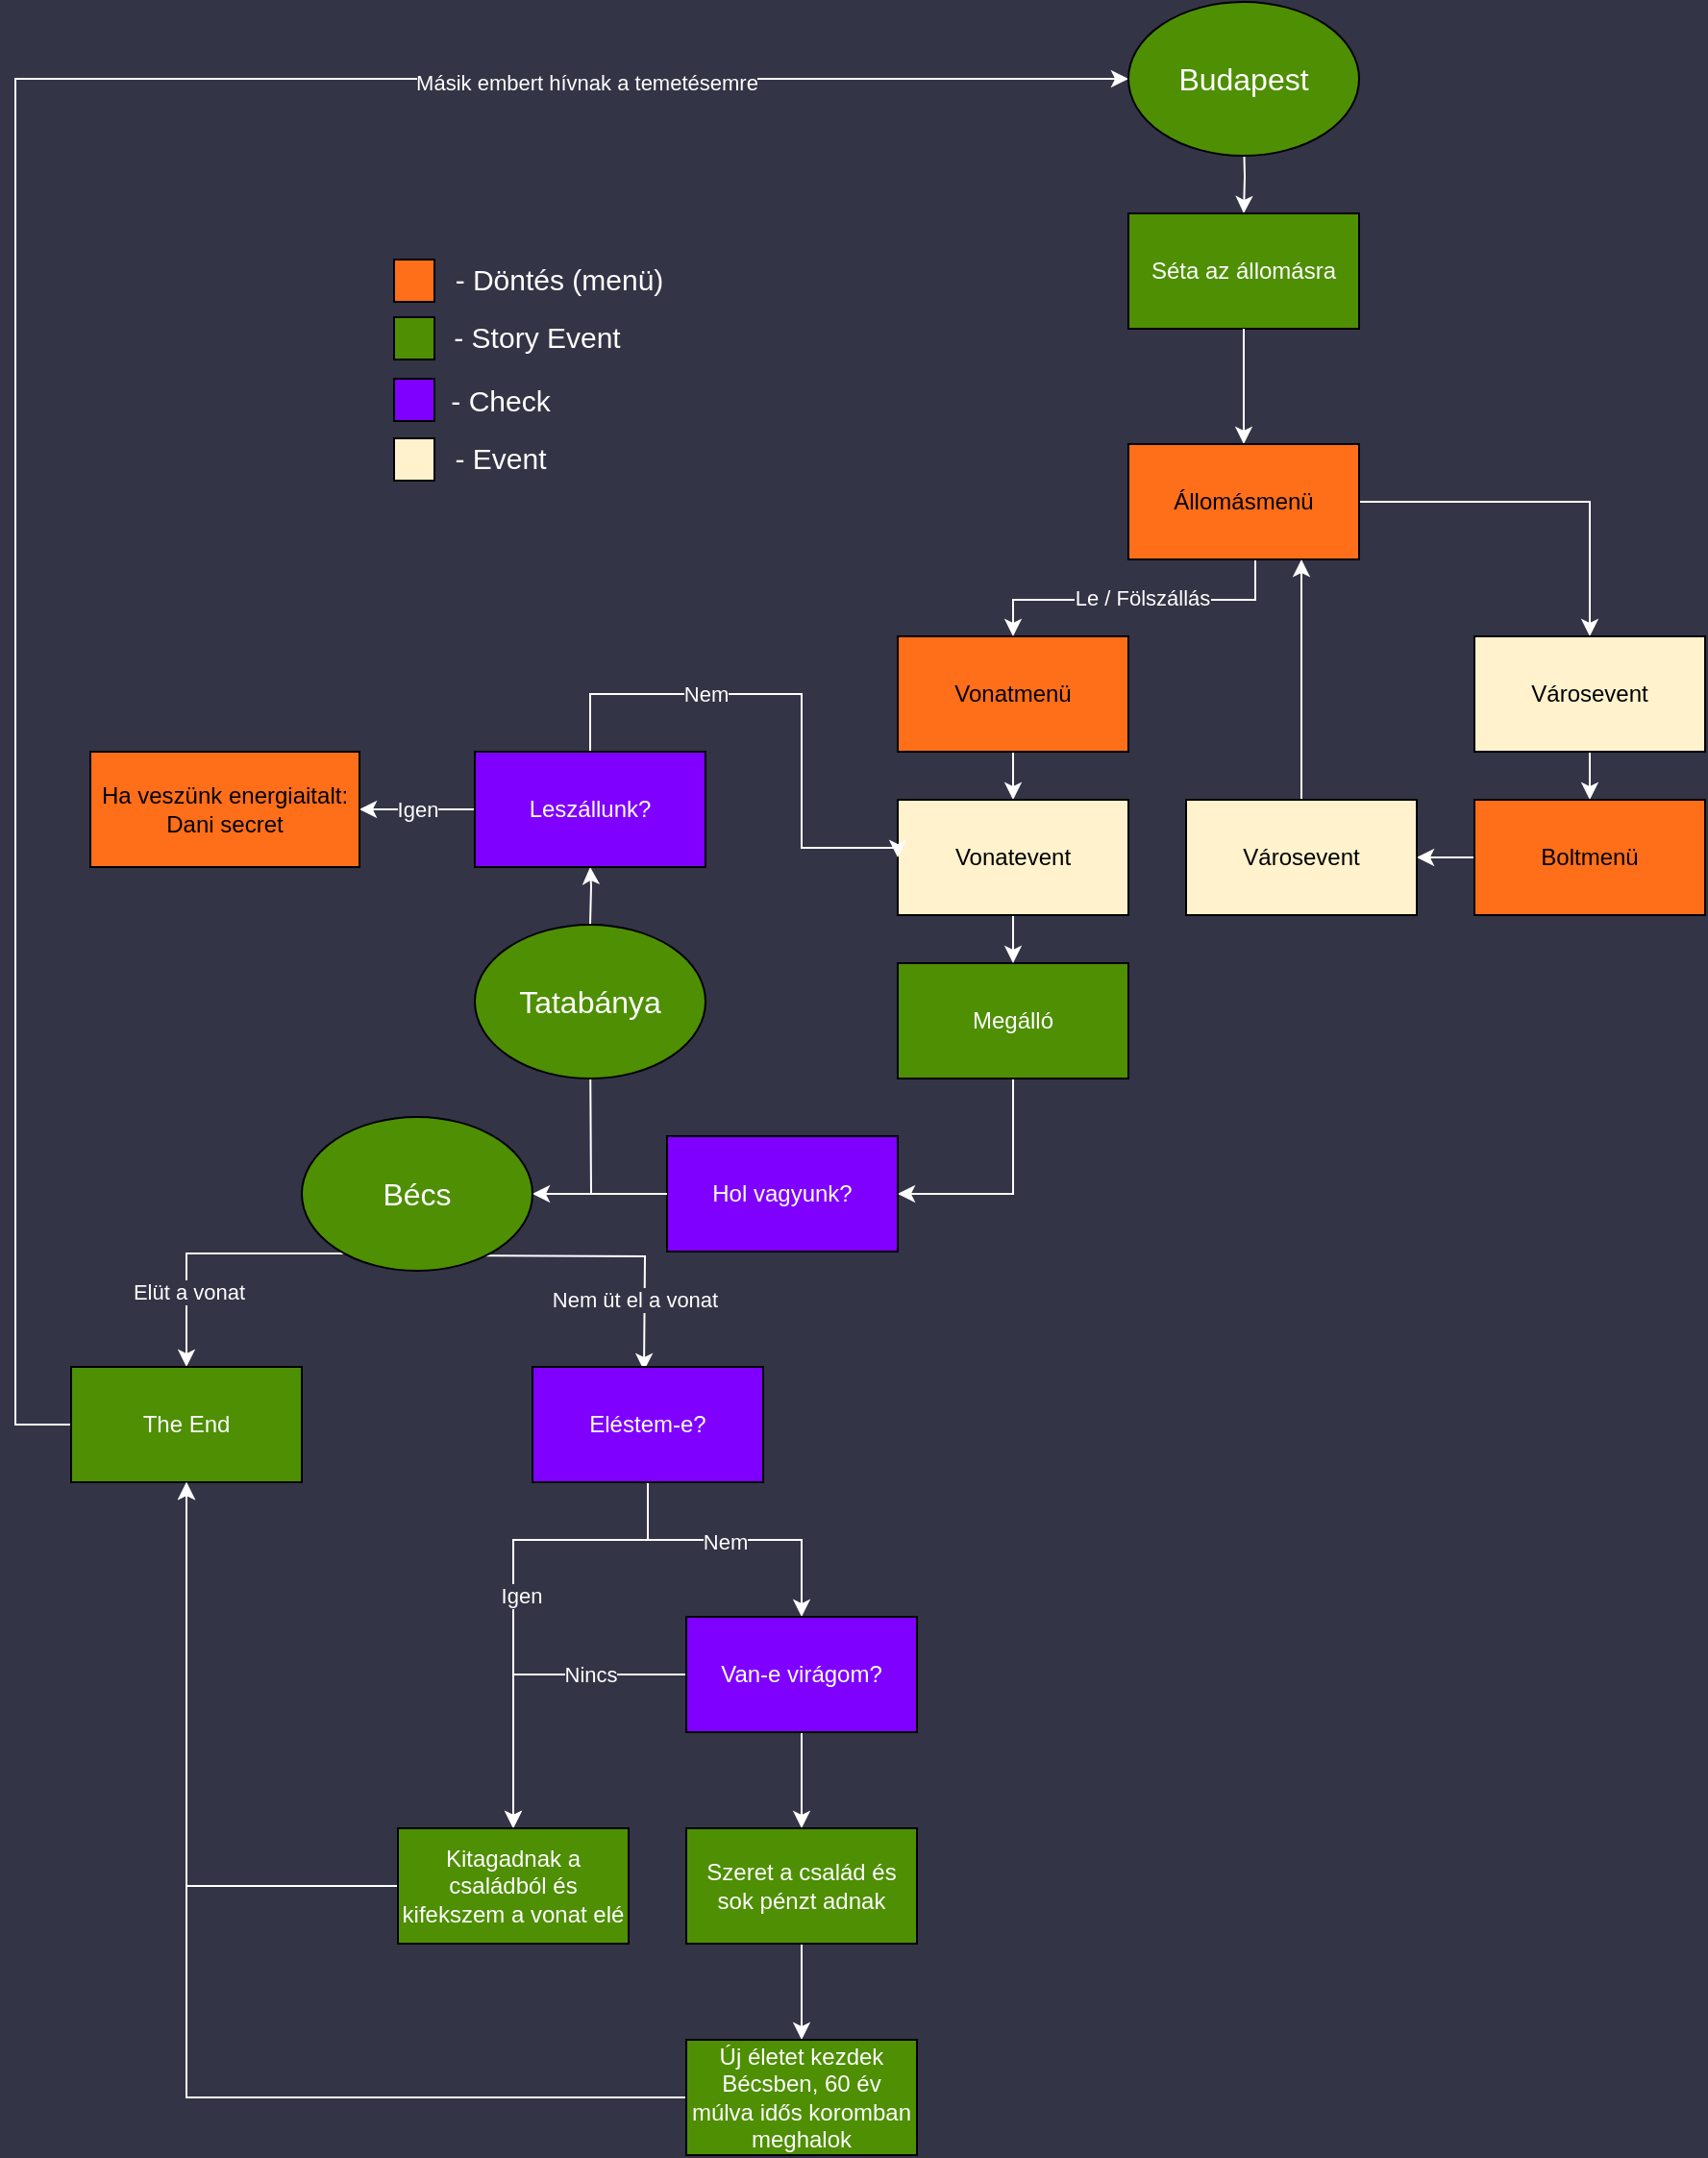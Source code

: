<mxfile version="22.0.8" type="device">
  <diagram name="1 oldal" id="HCi74r8AC1qW8FaivY9Q">
    <mxGraphModel dx="1420" dy="744" grid="0" gridSize="10" guides="1" tooltips="1" connect="1" arrows="1" fold="1" page="1" pageScale="1" pageWidth="10000" pageHeight="10000" background="#343447" math="0" shadow="0">
      <root>
        <mxCell id="0" />
        <mxCell id="1" parent="0" />
        <mxCell id="BgKfAN9wwZw_LsV1WhNB-7" style="edgeStyle=orthogonalEdgeStyle;rounded=0;orthogonalLoop=1;jettySize=auto;html=1;exitX=0.5;exitY=1;exitDx=0;exitDy=0;entryX=0.5;entryY=0;entryDx=0;entryDy=0;strokeColor=#FFFFFF;fontStyle=0" parent="1" target="BgKfAN9wwZw_LsV1WhNB-6" edge="1">
          <mxGeometry relative="1" as="geometry">
            <mxPoint x="700" y="230" as="sourcePoint" />
          </mxGeometry>
        </mxCell>
        <mxCell id="BgKfAN9wwZw_LsV1WhNB-6" value="Séta az állomásra" style="rounded=0;whiteSpace=wrap;html=1;fillColor=#4E8F04;fontColor=#FFFFFF;fontStyle=0" parent="1" vertex="1">
          <mxGeometry x="640" y="270" width="120" height="60" as="geometry" />
        </mxCell>
        <mxCell id="BgKfAN9wwZw_LsV1WhNB-30" style="edgeStyle=orthogonalEdgeStyle;rounded=0;orthogonalLoop=1;jettySize=auto;html=1;exitX=0.5;exitY=1;exitDx=0;exitDy=0;entryX=0.5;entryY=0;entryDx=0;entryDy=0;strokeColor=#FFFFFF;fontStyle=0" parent="1" source="BgKfAN9wwZw_LsV1WhNB-6" target="BgKfAN9wwZw_LsV1WhNB-29" edge="1">
          <mxGeometry relative="1" as="geometry">
            <mxPoint x="835" y="410" as="sourcePoint" />
          </mxGeometry>
        </mxCell>
        <mxCell id="XL5i5x2tit-ejIarr1dZ-8" value="" style="edgeStyle=orthogonalEdgeStyle;rounded=0;orthogonalLoop=1;jettySize=auto;html=1;strokeColor=#FFFFFF;fontStyle=0" parent="1" source="BgKfAN9wwZw_LsV1WhNB-18" target="XL5i5x2tit-ejIarr1dZ-7" edge="1">
          <mxGeometry relative="1" as="geometry" />
        </mxCell>
        <mxCell id="BgKfAN9wwZw_LsV1WhNB-18" value="Vonatmenü" style="rounded=0;whiteSpace=wrap;html=1;fillColor=#FF6E19;fontStyle=0" parent="1" vertex="1">
          <mxGeometry x="520" y="490" width="120" height="60" as="geometry" />
        </mxCell>
        <mxCell id="XL5i5x2tit-ejIarr1dZ-36" style="edgeStyle=orthogonalEdgeStyle;rounded=0;orthogonalLoop=1;jettySize=auto;html=1;entryX=1;entryY=0.5;entryDx=0;entryDy=0;strokeColor=#FFFFFF;fontStyle=0" parent="1" source="BgKfAN9wwZw_LsV1WhNB-20" target="XL5i5x2tit-ejIarr1dZ-16" edge="1">
          <mxGeometry relative="1" as="geometry" />
        </mxCell>
        <mxCell id="BgKfAN9wwZw_LsV1WhNB-20" value="Megálló" style="rounded=0;whiteSpace=wrap;html=1;fillColor=#4E8F04;fontColor=#FFFFFF;fontStyle=0" parent="1" vertex="1">
          <mxGeometry x="520" y="660" width="120" height="60" as="geometry" />
        </mxCell>
        <mxCell id="XL5i5x2tit-ejIarr1dZ-14" style="edgeStyle=orthogonalEdgeStyle;rounded=0;orthogonalLoop=1;jettySize=auto;html=1;entryX=0.5;entryY=0;entryDx=0;entryDy=0;strokeColor=#FFFFFF;exitX=0.511;exitY=0.992;exitDx=0;exitDy=0;exitPerimeter=0;fontStyle=0" parent="1" source="BgKfAN9wwZw_LsV1WhNB-29" target="BgKfAN9wwZw_LsV1WhNB-18" edge="1">
          <mxGeometry relative="1" as="geometry">
            <mxPoint x="701" y="467" as="sourcePoint" />
            <Array as="points">
              <mxPoint x="701" y="448" />
              <mxPoint x="702" y="448" />
              <mxPoint x="702" y="450" />
              <mxPoint x="706" y="450" />
              <mxPoint x="706" y="471" />
              <mxPoint x="580" y="471" />
            </Array>
          </mxGeometry>
        </mxCell>
        <mxCell id="XL5i5x2tit-ejIarr1dZ-56" value="Le / Fölszállás" style="edgeLabel;html=1;align=center;verticalAlign=middle;resizable=0;points=[];labelBackgroundColor=#343447;fontColor=#FFFFFF;fontStyle=0" parent="XL5i5x2tit-ejIarr1dZ-14" vertex="1" connectable="0">
          <mxGeometry x="0.013" y="-1" relative="1" as="geometry">
            <mxPoint as="offset" />
          </mxGeometry>
        </mxCell>
        <mxCell id="XL5i5x2tit-ejIarr1dZ-21" style="edgeStyle=orthogonalEdgeStyle;rounded=0;orthogonalLoop=1;jettySize=auto;html=1;entryX=0.5;entryY=0;entryDx=0;entryDy=0;exitX=1;exitY=0.5;exitDx=0;exitDy=0;strokeColor=#FFFFFF;fontStyle=0" parent="1" source="BgKfAN9wwZw_LsV1WhNB-29" target="XL5i5x2tit-ejIarr1dZ-15" edge="1">
          <mxGeometry relative="1" as="geometry">
            <mxPoint x="810" y="420" as="sourcePoint" />
          </mxGeometry>
        </mxCell>
        <mxCell id="BgKfAN9wwZw_LsV1WhNB-29" value="Állomásmenü" style="rounded=0;whiteSpace=wrap;html=1;fillColor=#FF6E19;fontStyle=0" parent="1" vertex="1">
          <mxGeometry x="640" y="390" width="120" height="60" as="geometry" />
        </mxCell>
        <mxCell id="XL5i5x2tit-ejIarr1dZ-10" value="" style="edgeStyle=orthogonalEdgeStyle;rounded=0;orthogonalLoop=1;jettySize=auto;html=1;strokeColor=#FFFFFF;fontStyle=0" parent="1" source="XL5i5x2tit-ejIarr1dZ-7" target="BgKfAN9wwZw_LsV1WhNB-20" edge="1">
          <mxGeometry relative="1" as="geometry" />
        </mxCell>
        <mxCell id="XL5i5x2tit-ejIarr1dZ-7" value="Vonatevent" style="rounded=0;whiteSpace=wrap;html=1;fillColor=#FFF2CC;fontStyle=0" parent="1" vertex="1">
          <mxGeometry x="520" y="575" width="120" height="60" as="geometry" />
        </mxCell>
        <mxCell id="XL5i5x2tit-ejIarr1dZ-60" value="" style="edgeStyle=orthogonalEdgeStyle;rounded=0;orthogonalLoop=1;jettySize=auto;html=1;strokeColor=#FFFFFF;fontStyle=0" parent="1" source="XL5i5x2tit-ejIarr1dZ-15" target="XL5i5x2tit-ejIarr1dZ-17" edge="1">
          <mxGeometry relative="1" as="geometry" />
        </mxCell>
        <mxCell id="XL5i5x2tit-ejIarr1dZ-15" value="Városevent" style="rounded=0;whiteSpace=wrap;html=1;fillColor=#FFF2CC;fontStyle=0" parent="1" vertex="1">
          <mxGeometry x="820" y="490" width="120" height="60" as="geometry" />
        </mxCell>
        <mxCell id="XL5i5x2tit-ejIarr1dZ-67" value="" style="edgeStyle=orthogonalEdgeStyle;rounded=0;orthogonalLoop=1;jettySize=auto;html=1;strokeColor=#FFFFFF;fontStyle=0" parent="1" source="XL5i5x2tit-ejIarr1dZ-16" edge="1">
          <mxGeometry relative="1" as="geometry">
            <mxPoint x="360" y="700" as="targetPoint" />
          </mxGeometry>
        </mxCell>
        <mxCell id="XL5i5x2tit-ejIarr1dZ-16" value="Hol vagyunk?" style="rounded=0;whiteSpace=wrap;html=1;fillColor=#7F00FF;fontColor=#FFFFFF;fontStyle=0" parent="1" vertex="1">
          <mxGeometry x="400" y="750" width="120" height="60" as="geometry" />
        </mxCell>
        <mxCell id="XL5i5x2tit-ejIarr1dZ-64" value="" style="edgeStyle=orthogonalEdgeStyle;rounded=0;orthogonalLoop=1;jettySize=auto;html=1;strokeColor=#FFFFFF;fontStyle=0" parent="1" source="XL5i5x2tit-ejIarr1dZ-17" target="XL5i5x2tit-ejIarr1dZ-63" edge="1">
          <mxGeometry relative="1" as="geometry" />
        </mxCell>
        <mxCell id="XL5i5x2tit-ejIarr1dZ-17" value="Boltmenü" style="rounded=0;whiteSpace=wrap;html=1;fillColor=#FF6E19;fontStyle=0" parent="1" vertex="1">
          <mxGeometry x="820" y="575" width="120" height="60" as="geometry" />
        </mxCell>
        <mxCell id="XL5i5x2tit-ejIarr1dZ-31" style="edgeStyle=orthogonalEdgeStyle;rounded=0;orthogonalLoop=1;jettySize=auto;html=1;entryX=0.5;entryY=0;entryDx=0;entryDy=0;strokeColor=#FFFFFF;fontStyle=0" parent="1" target="XL5i5x2tit-ejIarr1dZ-29" edge="1">
          <mxGeometry relative="1" as="geometry">
            <mxPoint x="270" y="810" as="sourcePoint" />
            <Array as="points">
              <mxPoint x="270" y="811" />
              <mxPoint x="150" y="811" />
            </Array>
          </mxGeometry>
        </mxCell>
        <mxCell id="XL5i5x2tit-ejIarr1dZ-33" value="Elüt a vonat" style="edgeLabel;html=1;align=center;verticalAlign=middle;resizable=0;points=[];fontColor=#FFFFFF;labelBackgroundColor=#343447;fontStyle=0" parent="XL5i5x2tit-ejIarr1dZ-31" vertex="1" connectable="0">
          <mxGeometry x="-0.067" y="1" relative="1" as="geometry">
            <mxPoint x="-36" y="19" as="offset" />
          </mxGeometry>
        </mxCell>
        <mxCell id="XL5i5x2tit-ejIarr1dZ-37" style="edgeStyle=orthogonalEdgeStyle;rounded=0;orthogonalLoop=1;jettySize=auto;html=1;strokeColor=#FFFFFF;fontStyle=0" parent="1" edge="1">
          <mxGeometry relative="1" as="geometry">
            <mxPoint x="268" y="812" as="sourcePoint" />
            <mxPoint x="388" y="872" as="targetPoint" />
          </mxGeometry>
        </mxCell>
        <mxCell id="XL5i5x2tit-ejIarr1dZ-38" value="Nem üt el a vonat" style="edgeLabel;html=1;align=center;verticalAlign=middle;resizable=0;points=[];fontColor=#FFFFFF;labelBackgroundColor=#343447;fontStyle=0" parent="XL5i5x2tit-ejIarr1dZ-37" vertex="1" connectable="0">
          <mxGeometry x="-0.056" y="-2" relative="1" as="geometry">
            <mxPoint x="30" y="20" as="offset" />
          </mxGeometry>
        </mxCell>
        <mxCell id="XL5i5x2tit-ejIarr1dZ-27" value="" style="endArrow=classic;html=1;rounded=0;exitX=0;exitY=0.5;exitDx=0;exitDy=0;entryX=1;entryY=0.5;entryDx=0;entryDy=0;strokeColor=#FFFFFF;fontStyle=0" parent="1" source="XL5i5x2tit-ejIarr1dZ-16" edge="1">
          <mxGeometry relative="1" as="geometry">
            <mxPoint x="810" y="810" as="sourcePoint" />
            <mxPoint x="330" y="780" as="targetPoint" />
          </mxGeometry>
        </mxCell>
        <mxCell id="XL5i5x2tit-ejIarr1dZ-34" style="edgeStyle=orthogonalEdgeStyle;rounded=0;orthogonalLoop=1;jettySize=auto;html=1;entryX=0;entryY=0.5;entryDx=0;entryDy=0;strokeColor=#FFFFFF;fontStyle=0" parent="1" source="XL5i5x2tit-ejIarr1dZ-29" edge="1">
          <mxGeometry relative="1" as="geometry">
            <mxPoint x="640" y="200" as="targetPoint" />
            <Array as="points">
              <mxPoint x="61" y="900" />
              <mxPoint x="61" y="200" />
            </Array>
          </mxGeometry>
        </mxCell>
        <mxCell id="XL5i5x2tit-ejIarr1dZ-35" value="Másik embert hívnak a temetésemre" style="edgeLabel;html=1;align=center;verticalAlign=middle;resizable=0;points=[];fontColor=#FFFFFF;labelBackgroundColor=#343447;fontStyle=0" parent="XL5i5x2tit-ejIarr1dZ-34" vertex="1" connectable="0">
          <mxGeometry x="0.569" y="-2" relative="1" as="geometry">
            <mxPoint as="offset" />
          </mxGeometry>
        </mxCell>
        <mxCell id="XL5i5x2tit-ejIarr1dZ-29" value="The End" style="rounded=0;whiteSpace=wrap;html=1;fillColor=#4E8F04;fontColor=#FFFFFF;fontStyle=0" parent="1" vertex="1">
          <mxGeometry x="90" y="870" width="120" height="60" as="geometry" />
        </mxCell>
        <mxCell id="XL5i5x2tit-ejIarr1dZ-39" style="edgeStyle=orthogonalEdgeStyle;rounded=0;orthogonalLoop=1;jettySize=auto;html=1;entryX=0.5;entryY=0;entryDx=0;entryDy=0;strokeColor=#FFFFFF;fontStyle=0" parent="1" source="XL5i5x2tit-ejIarr1dZ-30" target="XL5i5x2tit-ejIarr1dZ-45" edge="1">
          <mxGeometry relative="1" as="geometry">
            <mxPoint x="320" y="1000" as="targetPoint" />
            <Array as="points">
              <mxPoint x="390" y="960" />
              <mxPoint x="320" y="960" />
            </Array>
          </mxGeometry>
        </mxCell>
        <mxCell id="XL5i5x2tit-ejIarr1dZ-43" value="Igen" style="edgeLabel;html=1;align=center;verticalAlign=middle;resizable=0;points=[];fontColor=#FFFFFF;labelBackgroundColor=#343447;fontStyle=0" parent="XL5i5x2tit-ejIarr1dZ-39" vertex="1" connectable="0">
          <mxGeometry x="0.029" y="4" relative="1" as="geometry">
            <mxPoint as="offset" />
          </mxGeometry>
        </mxCell>
        <mxCell id="XL5i5x2tit-ejIarr1dZ-40" style="edgeStyle=orthogonalEdgeStyle;rounded=0;orthogonalLoop=1;jettySize=auto;html=1;entryX=0.5;entryY=0;entryDx=0;entryDy=0;strokeColor=#FFFFFF;fontStyle=0" parent="1" source="XL5i5x2tit-ejIarr1dZ-30" target="XL5i5x2tit-ejIarr1dZ-42" edge="1">
          <mxGeometry relative="1" as="geometry">
            <mxPoint x="450" y="1000" as="targetPoint" />
            <Array as="points">
              <mxPoint x="390" y="960" />
              <mxPoint x="470" y="960" />
            </Array>
          </mxGeometry>
        </mxCell>
        <mxCell id="XL5i5x2tit-ejIarr1dZ-44" value="Nem" style="edgeLabel;html=1;align=center;verticalAlign=middle;resizable=0;points=[];fontColor=#FFFFFF;labelBackgroundColor=#343447;fontStyle=0" parent="XL5i5x2tit-ejIarr1dZ-40" vertex="1" connectable="0">
          <mxGeometry x="-0.067" y="-1" relative="1" as="geometry">
            <mxPoint as="offset" />
          </mxGeometry>
        </mxCell>
        <mxCell id="XL5i5x2tit-ejIarr1dZ-30" value="Eléstem-e?" style="rounded=0;whiteSpace=wrap;html=1;fillColor=#7F00FF;fontColor=#FFFFFF;fontStyle=0" parent="1" vertex="1">
          <mxGeometry x="330" y="870" width="120" height="60" as="geometry" />
        </mxCell>
        <mxCell id="XL5i5x2tit-ejIarr1dZ-47" value="" style="edgeStyle=orthogonalEdgeStyle;rounded=0;orthogonalLoop=1;jettySize=auto;html=1;strokeColor=#FFFFFF;fontStyle=0" parent="1" source="XL5i5x2tit-ejIarr1dZ-42" target="XL5i5x2tit-ejIarr1dZ-46" edge="1">
          <mxGeometry relative="1" as="geometry" />
        </mxCell>
        <mxCell id="XL5i5x2tit-ejIarr1dZ-48" style="edgeStyle=orthogonalEdgeStyle;rounded=0;orthogonalLoop=1;jettySize=auto;html=1;entryX=0.5;entryY=0;entryDx=0;entryDy=0;strokeColor=#FFFFFF;fontStyle=0" parent="1" source="XL5i5x2tit-ejIarr1dZ-42" target="XL5i5x2tit-ejIarr1dZ-45" edge="1">
          <mxGeometry relative="1" as="geometry">
            <mxPoint x="320" y="1085" as="targetPoint" />
            <Array as="points">
              <mxPoint x="320" y="1030" />
            </Array>
          </mxGeometry>
        </mxCell>
        <mxCell id="XL5i5x2tit-ejIarr1dZ-49" value="Nincs" style="edgeLabel;html=1;align=center;verticalAlign=middle;resizable=0;points=[];fontColor=#FFFFFF;labelBackgroundColor=#343447;fontStyle=0" parent="XL5i5x2tit-ejIarr1dZ-48" vertex="1" connectable="0">
          <mxGeometry x="0.188" y="1" relative="1" as="geometry">
            <mxPoint x="39" y="-11" as="offset" />
          </mxGeometry>
        </mxCell>
        <mxCell id="XL5i5x2tit-ejIarr1dZ-42" value="Van-e virágom?" style="rounded=0;whiteSpace=wrap;html=1;fillColor=#7F00FF;fontColor=#FFFFFF;fontStyle=0" parent="1" vertex="1">
          <mxGeometry x="410" y="1000" width="120" height="60" as="geometry" />
        </mxCell>
        <mxCell id="XL5i5x2tit-ejIarr1dZ-50" style="edgeStyle=orthogonalEdgeStyle;rounded=0;orthogonalLoop=1;jettySize=auto;html=1;entryX=0.5;entryY=1;entryDx=0;entryDy=0;strokeColor=#FFFFFF;fontStyle=0" parent="1" source="XL5i5x2tit-ejIarr1dZ-45" target="XL5i5x2tit-ejIarr1dZ-29" edge="1">
          <mxGeometry relative="1" as="geometry" />
        </mxCell>
        <mxCell id="XL5i5x2tit-ejIarr1dZ-45" value="Kitagadnak a családból és kifekszem a vonat elé" style="rounded=0;whiteSpace=wrap;html=1;fillColor=#4E8F04;fontColor=#FFFFFF;fontStyle=0" parent="1" vertex="1">
          <mxGeometry x="260" y="1110" width="120" height="60" as="geometry" />
        </mxCell>
        <mxCell id="XL5i5x2tit-ejIarr1dZ-54" value="" style="edgeStyle=orthogonalEdgeStyle;rounded=0;orthogonalLoop=1;jettySize=auto;html=1;strokeColor=#FFFFFF;fontStyle=0" parent="1" source="XL5i5x2tit-ejIarr1dZ-46" target="XL5i5x2tit-ejIarr1dZ-53" edge="1">
          <mxGeometry relative="1" as="geometry" />
        </mxCell>
        <mxCell id="XL5i5x2tit-ejIarr1dZ-46" value="Szeret a család és sok pénzt adnak" style="rounded=0;whiteSpace=wrap;html=1;fillColor=#4E8F04;fontColor=#FFFFFF;fontStyle=0" parent="1" vertex="1">
          <mxGeometry x="410" y="1110" width="120" height="60" as="geometry" />
        </mxCell>
        <mxCell id="XL5i5x2tit-ejIarr1dZ-55" style="edgeStyle=orthogonalEdgeStyle;rounded=0;orthogonalLoop=1;jettySize=auto;html=1;entryX=0.5;entryY=1;entryDx=0;entryDy=0;strokeColor=#FFFFFF;fontStyle=0" parent="1" source="XL5i5x2tit-ejIarr1dZ-53" target="XL5i5x2tit-ejIarr1dZ-29" edge="1">
          <mxGeometry relative="1" as="geometry">
            <mxPoint x="150" y="940" as="targetPoint" />
          </mxGeometry>
        </mxCell>
        <mxCell id="XL5i5x2tit-ejIarr1dZ-53" value="Új életet kezdek Bécsben, 60 év múlva idős koromban meghalok" style="whiteSpace=wrap;html=1;rounded=0;fillColor=#4E8F04;fontColor=#FFFFFF;gradientColor=none;fontStyle=0" parent="1" vertex="1">
          <mxGeometry x="410" y="1220" width="120" height="60" as="geometry" />
        </mxCell>
        <mxCell id="XL5i5x2tit-ejIarr1dZ-65" style="edgeStyle=orthogonalEdgeStyle;rounded=0;orthogonalLoop=1;jettySize=auto;html=1;entryX=0.75;entryY=1;entryDx=0;entryDy=0;strokeColor=#FFFFFF;fontStyle=0" parent="1" source="XL5i5x2tit-ejIarr1dZ-63" target="BgKfAN9wwZw_LsV1WhNB-29" edge="1">
          <mxGeometry relative="1" as="geometry" />
        </mxCell>
        <mxCell id="XL5i5x2tit-ejIarr1dZ-63" value="Városevent" style="rounded=0;whiteSpace=wrap;html=1;fillColor=#FFF2CC;fontStyle=0" parent="1" vertex="1">
          <mxGeometry x="670" y="575" width="120" height="60" as="geometry" />
        </mxCell>
        <mxCell id="XL5i5x2tit-ejIarr1dZ-76" value="" style="edgeStyle=orthogonalEdgeStyle;rounded=0;orthogonalLoop=1;jettySize=auto;html=1;strokeColor=#FFFFFF;fontStyle=0" parent="1" target="XL5i5x2tit-ejIarr1dZ-75" edge="1">
          <mxGeometry relative="1" as="geometry">
            <mxPoint x="360" y="640" as="sourcePoint" />
          </mxGeometry>
        </mxCell>
        <mxCell id="XL5i5x2tit-ejIarr1dZ-78" style="edgeStyle=orthogonalEdgeStyle;rounded=0;orthogonalLoop=1;jettySize=auto;html=1;entryX=0;entryY=0.5;entryDx=0;entryDy=0;strokeColor=#FFFFFF;fontStyle=0" parent="1" target="XL5i5x2tit-ejIarr1dZ-7" edge="1">
          <mxGeometry relative="1" as="geometry">
            <mxPoint x="480" y="600" as="targetPoint" />
            <mxPoint x="320" y="550" as="sourcePoint" />
            <Array as="points">
              <mxPoint x="360" y="550" />
              <mxPoint x="360" y="520" />
              <mxPoint x="470" y="520" />
              <mxPoint x="470" y="600" />
              <mxPoint x="520" y="600" />
            </Array>
          </mxGeometry>
        </mxCell>
        <mxCell id="XL5i5x2tit-ejIarr1dZ-79" value="Nem" style="edgeLabel;html=1;align=center;verticalAlign=middle;resizable=0;points=[];labelBackgroundColor=#343447;fontColor=#FFFFFF;fontStyle=0" parent="XL5i5x2tit-ejIarr1dZ-78" vertex="1" connectable="0">
          <mxGeometry x="0.147" y="-5" relative="1" as="geometry">
            <mxPoint x="-45" y="-1" as="offset" />
          </mxGeometry>
        </mxCell>
        <mxCell id="XL5i5x2tit-ejIarr1dZ-81" value="" style="edgeStyle=orthogonalEdgeStyle;rounded=0;orthogonalLoop=1;jettySize=auto;html=1;strokeColor=#FFFFFF;fontStyle=0" parent="1" source="XL5i5x2tit-ejIarr1dZ-75" target="XL5i5x2tit-ejIarr1dZ-80" edge="1">
          <mxGeometry relative="1" as="geometry" />
        </mxCell>
        <mxCell id="XL5i5x2tit-ejIarr1dZ-82" value="Igen" style="edgeLabel;html=1;align=center;verticalAlign=middle;resizable=0;points=[];endArrow=classic;rounded=0;strokeColor=none;fontColor=#FFFFFF;labelBackgroundColor=#343447;fontStyle=0" parent="XL5i5x2tit-ejIarr1dZ-81" vertex="1" connectable="0">
          <mxGeometry x="-0.067" y="2" relative="1" as="geometry">
            <mxPoint x="-2" y="-2" as="offset" />
          </mxGeometry>
        </mxCell>
        <mxCell id="XL5i5x2tit-ejIarr1dZ-75" value="Leszállunk?" style="whiteSpace=wrap;html=1;rounded=0;fillColor=#7F00FF;fontColor=#FFFFFF;fontStyle=0" parent="1" vertex="1">
          <mxGeometry x="300" y="550" width="120" height="60" as="geometry" />
        </mxCell>
        <mxCell id="XL5i5x2tit-ejIarr1dZ-80" value="Ha veszünk energiaitalt:&lt;br&gt;Dani secret" style="rounded=0;whiteSpace=wrap;html=1;fillColor=#FF6E19;fontStyle=0" parent="1" vertex="1">
          <mxGeometry x="100" y="550" width="140" height="60" as="geometry" />
        </mxCell>
        <mxCell id="9l9e1cgc8zWlbj96KdlX-1" value="Budapest" style="ellipse;whiteSpace=wrap;html=1;fontSize=16;fillColor=#4E8F04;fontColor=#FFFFFF;fontStyle=0" parent="1" vertex="1">
          <mxGeometry x="640" y="160" width="120" height="80" as="geometry" />
        </mxCell>
        <mxCell id="9l9e1cgc8zWlbj96KdlX-2" value="Tatabánya" style="ellipse;whiteSpace=wrap;html=1;fontSize=16;fillColor=#4E8F04;fontColor=#FFFFFF;fontStyle=0" parent="1" vertex="1">
          <mxGeometry x="300" y="640" width="120" height="80" as="geometry" />
        </mxCell>
        <mxCell id="9l9e1cgc8zWlbj96KdlX-3" value="Bécs" style="ellipse;whiteSpace=wrap;html=1;fontSize=16;fillColor=#4E8F04;fontColor=#FFFFFF;fontStyle=0" parent="1" vertex="1">
          <mxGeometry x="210" y="740" width="120" height="80" as="geometry" />
        </mxCell>
        <mxCell id="9l9e1cgc8zWlbj96KdlX-4" value="" style="rounded=0;whiteSpace=wrap;html=1;fillColor=#FF6E19;fontStyle=0" parent="1" vertex="1">
          <mxGeometry x="258" y="294" width="21" height="22" as="geometry" />
        </mxCell>
        <mxCell id="9l9e1cgc8zWlbj96KdlX-5" value="" style="rounded=0;whiteSpace=wrap;html=1;fillColor=#4E8F04;fontStyle=0" parent="1" vertex="1">
          <mxGeometry x="258" y="324" width="21" height="22" as="geometry" />
        </mxCell>
        <mxCell id="9l9e1cgc8zWlbj96KdlX-6" value="" style="rounded=0;whiteSpace=wrap;html=1;fillColor=#7F00FF;fontStyle=0" parent="1" vertex="1">
          <mxGeometry x="258" y="356" width="21" height="22" as="geometry" />
        </mxCell>
        <mxCell id="9l9e1cgc8zWlbj96KdlX-7" value="&lt;font color=&quot;#ffffff&quot; style=&quot;font-size: 15px;&quot;&gt;- Döntés (menü)&lt;/font&gt;" style="text;html=1;strokeColor=none;fillColor=none;align=center;verticalAlign=middle;whiteSpace=wrap;rounded=0;fontSize=15;fontStyle=0" parent="1" vertex="1">
          <mxGeometry x="280" y="291" width="128" height="25" as="geometry" />
        </mxCell>
        <mxCell id="9l9e1cgc8zWlbj96KdlX-8" value="&lt;font color=&quot;#ffffff&quot; style=&quot;font-size: 15px;&quot;&gt;- Story Event&lt;/font&gt;" style="text;html=1;strokeColor=none;fillColor=none;align=center;verticalAlign=middle;whiteSpace=wrap;rounded=0;fontSize=15;fontStyle=0" parent="1" vertex="1">
          <mxGeometry x="248" y="321" width="169" height="25" as="geometry" />
        </mxCell>
        <mxCell id="9l9e1cgc8zWlbj96KdlX-9" value="&lt;font color=&quot;#ffffff&quot; style=&quot;font-size: 15px;&quot;&gt;- Check&lt;/font&gt;" style="text;html=1;strokeColor=none;fillColor=none;align=center;verticalAlign=middle;whiteSpace=wrap;rounded=0;fontSize=15;fontStyle=0" parent="1" vertex="1">
          <mxGeometry x="229" y="354.5" width="169" height="25" as="geometry" />
        </mxCell>
        <mxCell id="9l9e1cgc8zWlbj96KdlX-10" value="" style="rounded=0;whiteSpace=wrap;html=1;fillColor=#FFF2CC;fontStyle=0" parent="1" vertex="1">
          <mxGeometry x="258" y="387" width="21" height="22" as="geometry" />
        </mxCell>
        <mxCell id="9l9e1cgc8zWlbj96KdlX-11" value="&lt;font color=&quot;#ffffff&quot; style=&quot;font-size: 15px;&quot;&gt;- Event&lt;/font&gt;" style="text;html=1;strokeColor=none;fillColor=none;align=center;verticalAlign=middle;whiteSpace=wrap;rounded=0;fontSize=15;fontStyle=0" parent="1" vertex="1">
          <mxGeometry x="229" y="384" width="169" height="25" as="geometry" />
        </mxCell>
      </root>
    </mxGraphModel>
  </diagram>
</mxfile>
